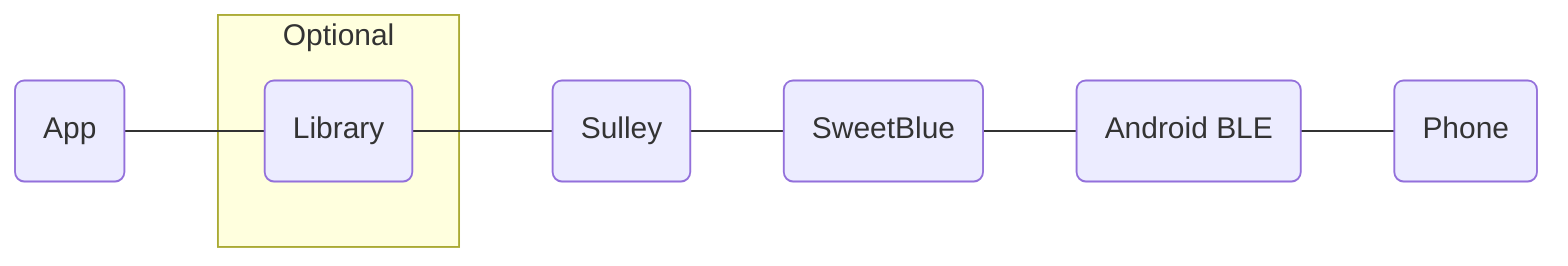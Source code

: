 graph LR
A(App)
subgraph Optional
L(Library)
end
S(Sulley)
SB(SweetBlue)
AB(Android BLE)
P(Phone)
A --- L
L --- S
S --- SB
SB --- AB
AB --- P
